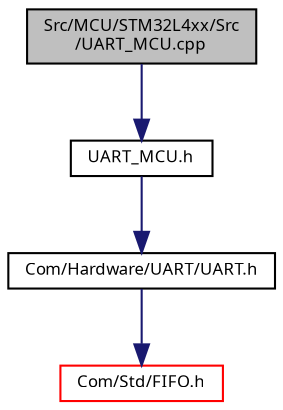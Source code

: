 digraph "Src/MCU/STM32L4xx/Src/UART_MCU.cpp"
{
  edge [fontname="Sans",fontsize="8",labelfontname="Sans",labelfontsize="8"];
  node [fontname="Sans",fontsize="8",shape=record];
  Node1 [label="Src/MCU/STM32L4xx/Src\l/UART_MCU.cpp",height=0.2,width=0.4,color="black", fillcolor="grey75", style="filled", fontcolor="black"];
  Node1 -> Node2 [color="midnightblue",fontsize="8",style="solid",fontname="Sans"];
  Node2 [label="UART_MCU.h",height=0.2,width=0.4,color="black", fillcolor="white", style="filled",URL="$_u_a_r_t___m_c_u_8h.html"];
  Node2 -> Node3 [color="midnightblue",fontsize="8",style="solid",fontname="Sans"];
  Node3 [label="Com/Hardware/UART/UART.h",height=0.2,width=0.4,color="black", fillcolor="white", style="filled",URL="$_u_a_r_t_8h.html"];
  Node3 -> Node4 [color="midnightblue",fontsize="8",style="solid",fontname="Sans"];
  Node4 [label="Com/Std/FIFO.h",height=0.2,width=0.4,color="red", fillcolor="white", style="filled",URL="$_fifo_8h.html"];
}
